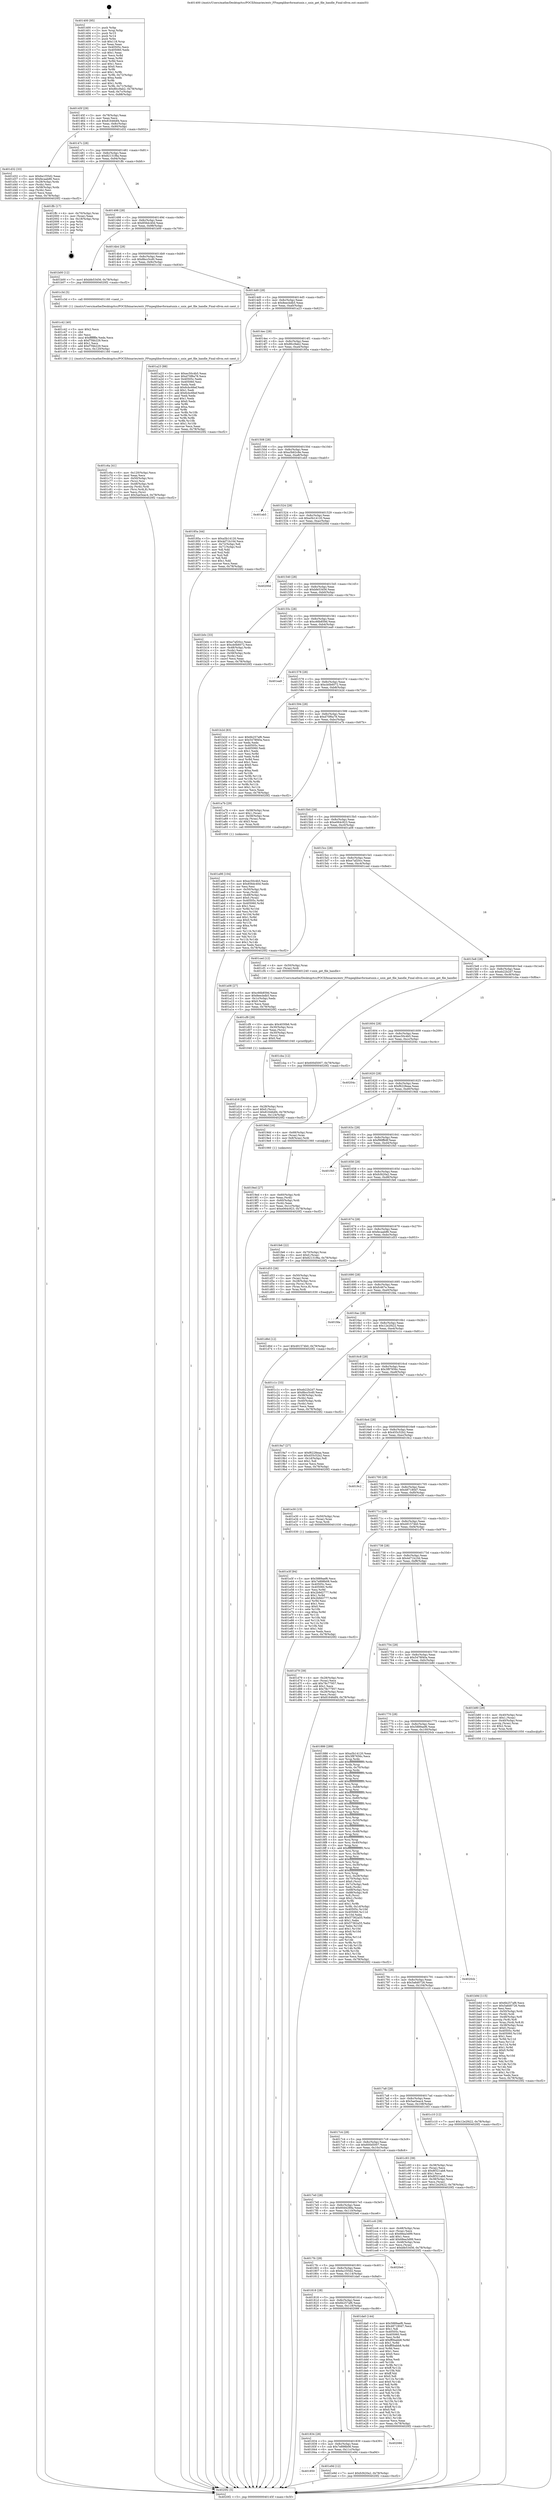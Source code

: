 digraph "0x401400" {
  label = "0x401400 (/mnt/c/Users/mathe/Desktop/tcc/POCII/binaries/extr_FFmpeglibavformatunix.c_unix_get_file_handle_Final-ollvm.out::main(0))"
  labelloc = "t"
  node[shape=record]

  Entry [label="",width=0.3,height=0.3,shape=circle,fillcolor=black,style=filled]
  "0x40145f" [label="{
     0x40145f [29]\l
     | [instrs]\l
     &nbsp;&nbsp;0x40145f \<+3\>: mov -0x78(%rbp),%eax\l
     &nbsp;&nbsp;0x401462 \<+2\>: mov %eax,%ecx\l
     &nbsp;&nbsp;0x401464 \<+6\>: sub $0x81646df4,%ecx\l
     &nbsp;&nbsp;0x40146a \<+6\>: mov %eax,-0x8c(%rbp)\l
     &nbsp;&nbsp;0x401470 \<+6\>: mov %ecx,-0x90(%rbp)\l
     &nbsp;&nbsp;0x401476 \<+6\>: je 0000000000401d32 \<main+0x932\>\l
  }"]
  "0x401d32" [label="{
     0x401d32 [33]\l
     | [instrs]\l
     &nbsp;&nbsp;0x401d32 \<+5\>: mov $0x6a1f35d2,%eax\l
     &nbsp;&nbsp;0x401d37 \<+5\>: mov $0xfecaab86,%ecx\l
     &nbsp;&nbsp;0x401d3c \<+4\>: mov -0x28(%rbp),%rdx\l
     &nbsp;&nbsp;0x401d40 \<+2\>: mov (%rdx),%esi\l
     &nbsp;&nbsp;0x401d42 \<+4\>: mov -0x58(%rbp),%rdx\l
     &nbsp;&nbsp;0x401d46 \<+2\>: cmp (%rdx),%esi\l
     &nbsp;&nbsp;0x401d48 \<+3\>: cmovl %ecx,%eax\l
     &nbsp;&nbsp;0x401d4b \<+3\>: mov %eax,-0x78(%rbp)\l
     &nbsp;&nbsp;0x401d4e \<+5\>: jmp 00000000004020f2 \<main+0xcf2\>\l
  }"]
  "0x40147c" [label="{
     0x40147c [28]\l
     | [instrs]\l
     &nbsp;&nbsp;0x40147c \<+5\>: jmp 0000000000401481 \<main+0x81\>\l
     &nbsp;&nbsp;0x401481 \<+6\>: mov -0x8c(%rbp),%eax\l
     &nbsp;&nbsp;0x401487 \<+5\>: sub $0x82131f8a,%eax\l
     &nbsp;&nbsp;0x40148c \<+6\>: mov %eax,-0x94(%rbp)\l
     &nbsp;&nbsp;0x401492 \<+6\>: je 0000000000401ffc \<main+0xbfc\>\l
  }"]
  Exit [label="",width=0.3,height=0.3,shape=circle,fillcolor=black,style=filled,peripheries=2]
  "0x401ffc" [label="{
     0x401ffc [17]\l
     | [instrs]\l
     &nbsp;&nbsp;0x401ffc \<+4\>: mov -0x70(%rbp),%rax\l
     &nbsp;&nbsp;0x402000 \<+2\>: mov (%rax),%eax\l
     &nbsp;&nbsp;0x402002 \<+4\>: lea -0x18(%rbp),%rsp\l
     &nbsp;&nbsp;0x402006 \<+1\>: pop %rbx\l
     &nbsp;&nbsp;0x402007 \<+2\>: pop %r14\l
     &nbsp;&nbsp;0x402009 \<+2\>: pop %r15\l
     &nbsp;&nbsp;0x40200b \<+1\>: pop %rbp\l
     &nbsp;&nbsp;0x40200c \<+1\>: ret\l
  }"]
  "0x401498" [label="{
     0x401498 [28]\l
     | [instrs]\l
     &nbsp;&nbsp;0x401498 \<+5\>: jmp 000000000040149d \<main+0x9d\>\l
     &nbsp;&nbsp;0x40149d \<+6\>: mov -0x8c(%rbp),%eax\l
     &nbsp;&nbsp;0x4014a3 \<+5\>: sub $0x856dc40d,%eax\l
     &nbsp;&nbsp;0x4014a8 \<+6\>: mov %eax,-0x98(%rbp)\l
     &nbsp;&nbsp;0x4014ae \<+6\>: je 0000000000401b00 \<main+0x700\>\l
  }"]
  "0x401850" [label="{
     0x401850\l
  }", style=dashed]
  "0x401b00" [label="{
     0x401b00 [12]\l
     | [instrs]\l
     &nbsp;&nbsp;0x401b00 \<+7\>: movl $0xbfe53456,-0x78(%rbp)\l
     &nbsp;&nbsp;0x401b07 \<+5\>: jmp 00000000004020f2 \<main+0xcf2\>\l
  }"]
  "0x4014b4" [label="{
     0x4014b4 [28]\l
     | [instrs]\l
     &nbsp;&nbsp;0x4014b4 \<+5\>: jmp 00000000004014b9 \<main+0xb9\>\l
     &nbsp;&nbsp;0x4014b9 \<+6\>: mov -0x8c(%rbp),%eax\l
     &nbsp;&nbsp;0x4014bf \<+5\>: sub $0x8bcc5cd0,%eax\l
     &nbsp;&nbsp;0x4014c4 \<+6\>: mov %eax,-0x9c(%rbp)\l
     &nbsp;&nbsp;0x4014ca \<+6\>: je 0000000000401c3d \<main+0x83d\>\l
  }"]
  "0x401e9d" [label="{
     0x401e9d [12]\l
     | [instrs]\l
     &nbsp;&nbsp;0x401e9d \<+7\>: movl $0xfcf420a2,-0x78(%rbp)\l
     &nbsp;&nbsp;0x401ea4 \<+5\>: jmp 00000000004020f2 \<main+0xcf2\>\l
  }"]
  "0x401c3d" [label="{
     0x401c3d [5]\l
     | [instrs]\l
     &nbsp;&nbsp;0x401c3d \<+5\>: call 0000000000401160 \<next_i\>\l
     | [calls]\l
     &nbsp;&nbsp;0x401160 \{1\} (/mnt/c/Users/mathe/Desktop/tcc/POCII/binaries/extr_FFmpeglibavformatunix.c_unix_get_file_handle_Final-ollvm.out::next_i)\l
  }"]
  "0x4014d0" [label="{
     0x4014d0 [28]\l
     | [instrs]\l
     &nbsp;&nbsp;0x4014d0 \<+5\>: jmp 00000000004014d5 \<main+0xd5\>\l
     &nbsp;&nbsp;0x4014d5 \<+6\>: mov -0x8c(%rbp),%eax\l
     &nbsp;&nbsp;0x4014db \<+5\>: sub $0x8eecbdb5,%eax\l
     &nbsp;&nbsp;0x4014e0 \<+6\>: mov %eax,-0xa0(%rbp)\l
     &nbsp;&nbsp;0x4014e6 \<+6\>: je 0000000000401a23 \<main+0x623\>\l
  }"]
  "0x401834" [label="{
     0x401834 [28]\l
     | [instrs]\l
     &nbsp;&nbsp;0x401834 \<+5\>: jmp 0000000000401839 \<main+0x439\>\l
     &nbsp;&nbsp;0x401839 \<+6\>: mov -0x8c(%rbp),%eax\l
     &nbsp;&nbsp;0x40183f \<+5\>: sub $0x7e898b08,%eax\l
     &nbsp;&nbsp;0x401844 \<+6\>: mov %eax,-0x11c(%rbp)\l
     &nbsp;&nbsp;0x40184a \<+6\>: je 0000000000401e9d \<main+0xa9d\>\l
  }"]
  "0x401a23" [label="{
     0x401a23 [88]\l
     | [instrs]\l
     &nbsp;&nbsp;0x401a23 \<+5\>: mov $0xec50c4b5,%eax\l
     &nbsp;&nbsp;0x401a28 \<+5\>: mov $0xd70f6a78,%ecx\l
     &nbsp;&nbsp;0x401a2d \<+7\>: mov 0x40505c,%edx\l
     &nbsp;&nbsp;0x401a34 \<+7\>: mov 0x405060,%esi\l
     &nbsp;&nbsp;0x401a3b \<+2\>: mov %edx,%edi\l
     &nbsp;&nbsp;0x401a3d \<+6\>: sub $0x6cbc66ef,%edi\l
     &nbsp;&nbsp;0x401a43 \<+3\>: sub $0x1,%edi\l
     &nbsp;&nbsp;0x401a46 \<+6\>: add $0x6cbc66ef,%edi\l
     &nbsp;&nbsp;0x401a4c \<+3\>: imul %edi,%edx\l
     &nbsp;&nbsp;0x401a4f \<+3\>: and $0x1,%edx\l
     &nbsp;&nbsp;0x401a52 \<+3\>: cmp $0x0,%edx\l
     &nbsp;&nbsp;0x401a55 \<+4\>: sete %r8b\l
     &nbsp;&nbsp;0x401a59 \<+3\>: cmp $0xa,%esi\l
     &nbsp;&nbsp;0x401a5c \<+4\>: setl %r9b\l
     &nbsp;&nbsp;0x401a60 \<+3\>: mov %r8b,%r10b\l
     &nbsp;&nbsp;0x401a63 \<+3\>: and %r9b,%r10b\l
     &nbsp;&nbsp;0x401a66 \<+3\>: xor %r9b,%r8b\l
     &nbsp;&nbsp;0x401a69 \<+3\>: or %r8b,%r10b\l
     &nbsp;&nbsp;0x401a6c \<+4\>: test $0x1,%r10b\l
     &nbsp;&nbsp;0x401a70 \<+3\>: cmovne %ecx,%eax\l
     &nbsp;&nbsp;0x401a73 \<+3\>: mov %eax,-0x78(%rbp)\l
     &nbsp;&nbsp;0x401a76 \<+5\>: jmp 00000000004020f2 \<main+0xcf2\>\l
  }"]
  "0x4014ec" [label="{
     0x4014ec [28]\l
     | [instrs]\l
     &nbsp;&nbsp;0x4014ec \<+5\>: jmp 00000000004014f1 \<main+0xf1\>\l
     &nbsp;&nbsp;0x4014f1 \<+6\>: mov -0x8c(%rbp),%eax\l
     &nbsp;&nbsp;0x4014f7 \<+5\>: sub $0x8fcc9ab2,%eax\l
     &nbsp;&nbsp;0x4014fc \<+6\>: mov %eax,-0xa4(%rbp)\l
     &nbsp;&nbsp;0x401502 \<+6\>: je 000000000040185a \<main+0x45a\>\l
  }"]
  "0x402086" [label="{
     0x402086\l
  }", style=dashed]
  "0x40185a" [label="{
     0x40185a [44]\l
     | [instrs]\l
     &nbsp;&nbsp;0x40185a \<+5\>: mov $0xa5b14120,%eax\l
     &nbsp;&nbsp;0x40185f \<+5\>: mov $0x4d71b10d,%ecx\l
     &nbsp;&nbsp;0x401864 \<+3\>: mov -0x72(%rbp),%dl\l
     &nbsp;&nbsp;0x401867 \<+4\>: mov -0x71(%rbp),%sil\l
     &nbsp;&nbsp;0x40186b \<+3\>: mov %dl,%dil\l
     &nbsp;&nbsp;0x40186e \<+3\>: and %sil,%dil\l
     &nbsp;&nbsp;0x401871 \<+3\>: xor %sil,%dl\l
     &nbsp;&nbsp;0x401874 \<+3\>: or %dl,%dil\l
     &nbsp;&nbsp;0x401877 \<+4\>: test $0x1,%dil\l
     &nbsp;&nbsp;0x40187b \<+3\>: cmovne %ecx,%eax\l
     &nbsp;&nbsp;0x40187e \<+3\>: mov %eax,-0x78(%rbp)\l
     &nbsp;&nbsp;0x401881 \<+5\>: jmp 00000000004020f2 \<main+0xcf2\>\l
  }"]
  "0x401508" [label="{
     0x401508 [28]\l
     | [instrs]\l
     &nbsp;&nbsp;0x401508 \<+5\>: jmp 000000000040150d \<main+0x10d\>\l
     &nbsp;&nbsp;0x40150d \<+6\>: mov -0x8c(%rbp),%eax\l
     &nbsp;&nbsp;0x401513 \<+5\>: sub $0xa3b62c8e,%eax\l
     &nbsp;&nbsp;0x401518 \<+6\>: mov %eax,-0xa8(%rbp)\l
     &nbsp;&nbsp;0x40151e \<+6\>: je 0000000000401eb5 \<main+0xab5\>\l
  }"]
  "0x4020f2" [label="{
     0x4020f2 [5]\l
     | [instrs]\l
     &nbsp;&nbsp;0x4020f2 \<+5\>: jmp 000000000040145f \<main+0x5f\>\l
  }"]
  "0x401400" [label="{
     0x401400 [95]\l
     | [instrs]\l
     &nbsp;&nbsp;0x401400 \<+1\>: push %rbp\l
     &nbsp;&nbsp;0x401401 \<+3\>: mov %rsp,%rbp\l
     &nbsp;&nbsp;0x401404 \<+2\>: push %r15\l
     &nbsp;&nbsp;0x401406 \<+2\>: push %r14\l
     &nbsp;&nbsp;0x401408 \<+1\>: push %rbx\l
     &nbsp;&nbsp;0x401409 \<+7\>: sub $0x118,%rsp\l
     &nbsp;&nbsp;0x401410 \<+2\>: xor %eax,%eax\l
     &nbsp;&nbsp;0x401412 \<+7\>: mov 0x40505c,%ecx\l
     &nbsp;&nbsp;0x401419 \<+7\>: mov 0x405060,%edx\l
     &nbsp;&nbsp;0x401420 \<+3\>: sub $0x1,%eax\l
     &nbsp;&nbsp;0x401423 \<+3\>: mov %ecx,%r8d\l
     &nbsp;&nbsp;0x401426 \<+3\>: add %eax,%r8d\l
     &nbsp;&nbsp;0x401429 \<+4\>: imul %r8d,%ecx\l
     &nbsp;&nbsp;0x40142d \<+3\>: and $0x1,%ecx\l
     &nbsp;&nbsp;0x401430 \<+3\>: cmp $0x0,%ecx\l
     &nbsp;&nbsp;0x401433 \<+4\>: sete %r9b\l
     &nbsp;&nbsp;0x401437 \<+4\>: and $0x1,%r9b\l
     &nbsp;&nbsp;0x40143b \<+4\>: mov %r9b,-0x72(%rbp)\l
     &nbsp;&nbsp;0x40143f \<+3\>: cmp $0xa,%edx\l
     &nbsp;&nbsp;0x401442 \<+4\>: setl %r9b\l
     &nbsp;&nbsp;0x401446 \<+4\>: and $0x1,%r9b\l
     &nbsp;&nbsp;0x40144a \<+4\>: mov %r9b,-0x71(%rbp)\l
     &nbsp;&nbsp;0x40144e \<+7\>: movl $0x8fcc9ab2,-0x78(%rbp)\l
     &nbsp;&nbsp;0x401455 \<+3\>: mov %edi,-0x7c(%rbp)\l
     &nbsp;&nbsp;0x401458 \<+7\>: mov %rsi,-0x88(%rbp)\l
  }"]
  "0x401e3f" [label="{
     0x401e3f [94]\l
     | [instrs]\l
     &nbsp;&nbsp;0x401e3f \<+5\>: mov $0x5889aef6,%ecx\l
     &nbsp;&nbsp;0x401e44 \<+5\>: mov $0x7e898b08,%edx\l
     &nbsp;&nbsp;0x401e49 \<+7\>: mov 0x40505c,%esi\l
     &nbsp;&nbsp;0x401e50 \<+8\>: mov 0x405060,%r8d\l
     &nbsp;&nbsp;0x401e58 \<+3\>: mov %esi,%r9d\l
     &nbsp;&nbsp;0x401e5b \<+7\>: sub $0x2b9d2777,%r9d\l
     &nbsp;&nbsp;0x401e62 \<+4\>: sub $0x1,%r9d\l
     &nbsp;&nbsp;0x401e66 \<+7\>: add $0x2b9d2777,%r9d\l
     &nbsp;&nbsp;0x401e6d \<+4\>: imul %r9d,%esi\l
     &nbsp;&nbsp;0x401e71 \<+3\>: and $0x1,%esi\l
     &nbsp;&nbsp;0x401e74 \<+3\>: cmp $0x0,%esi\l
     &nbsp;&nbsp;0x401e77 \<+4\>: sete %r10b\l
     &nbsp;&nbsp;0x401e7b \<+4\>: cmp $0xa,%r8d\l
     &nbsp;&nbsp;0x401e7f \<+4\>: setl %r11b\l
     &nbsp;&nbsp;0x401e83 \<+3\>: mov %r10b,%bl\l
     &nbsp;&nbsp;0x401e86 \<+3\>: and %r11b,%bl\l
     &nbsp;&nbsp;0x401e89 \<+3\>: xor %r11b,%r10b\l
     &nbsp;&nbsp;0x401e8c \<+3\>: or %r10b,%bl\l
     &nbsp;&nbsp;0x401e8f \<+3\>: test $0x1,%bl\l
     &nbsp;&nbsp;0x401e92 \<+3\>: cmovne %edx,%ecx\l
     &nbsp;&nbsp;0x401e95 \<+3\>: mov %ecx,-0x78(%rbp)\l
     &nbsp;&nbsp;0x401e98 \<+5\>: jmp 00000000004020f2 \<main+0xcf2\>\l
  }"]
  "0x401eb5" [label="{
     0x401eb5\l
  }", style=dashed]
  "0x401524" [label="{
     0x401524 [28]\l
     | [instrs]\l
     &nbsp;&nbsp;0x401524 \<+5\>: jmp 0000000000401529 \<main+0x129\>\l
     &nbsp;&nbsp;0x401529 \<+6\>: mov -0x8c(%rbp),%eax\l
     &nbsp;&nbsp;0x40152f \<+5\>: sub $0xa5b14120,%eax\l
     &nbsp;&nbsp;0x401534 \<+6\>: mov %eax,-0xac(%rbp)\l
     &nbsp;&nbsp;0x40153a \<+6\>: je 000000000040200d \<main+0xc0d\>\l
  }"]
  "0x401818" [label="{
     0x401818 [28]\l
     | [instrs]\l
     &nbsp;&nbsp;0x401818 \<+5\>: jmp 000000000040181d \<main+0x41d\>\l
     &nbsp;&nbsp;0x40181d \<+6\>: mov -0x8c(%rbp),%eax\l
     &nbsp;&nbsp;0x401823 \<+5\>: sub $0x6b257af6,%eax\l
     &nbsp;&nbsp;0x401828 \<+6\>: mov %eax,-0x118(%rbp)\l
     &nbsp;&nbsp;0x40182e \<+6\>: je 0000000000402086 \<main+0xc86\>\l
  }"]
  "0x40200d" [label="{
     0x40200d\l
  }", style=dashed]
  "0x401540" [label="{
     0x401540 [28]\l
     | [instrs]\l
     &nbsp;&nbsp;0x401540 \<+5\>: jmp 0000000000401545 \<main+0x145\>\l
     &nbsp;&nbsp;0x401545 \<+6\>: mov -0x8c(%rbp),%eax\l
     &nbsp;&nbsp;0x40154b \<+5\>: sub $0xbfe53456,%eax\l
     &nbsp;&nbsp;0x401550 \<+6\>: mov %eax,-0xb0(%rbp)\l
     &nbsp;&nbsp;0x401556 \<+6\>: je 0000000000401b0c \<main+0x70c\>\l
  }"]
  "0x401da0" [label="{
     0x401da0 [144]\l
     | [instrs]\l
     &nbsp;&nbsp;0x401da0 \<+5\>: mov $0x5889aef6,%eax\l
     &nbsp;&nbsp;0x401da5 \<+5\>: mov $0x487180d7,%ecx\l
     &nbsp;&nbsp;0x401daa \<+2\>: mov $0x1,%dl\l
     &nbsp;&nbsp;0x401dac \<+7\>: mov 0x40505c,%esi\l
     &nbsp;&nbsp;0x401db3 \<+7\>: mov 0x405060,%edi\l
     &nbsp;&nbsp;0x401dba \<+3\>: mov %esi,%r8d\l
     &nbsp;&nbsp;0x401dbd \<+7\>: add $0xff0babb8,%r8d\l
     &nbsp;&nbsp;0x401dc4 \<+4\>: sub $0x1,%r8d\l
     &nbsp;&nbsp;0x401dc8 \<+7\>: sub $0xff0babb8,%r8d\l
     &nbsp;&nbsp;0x401dcf \<+4\>: imul %r8d,%esi\l
     &nbsp;&nbsp;0x401dd3 \<+3\>: and $0x1,%esi\l
     &nbsp;&nbsp;0x401dd6 \<+3\>: cmp $0x0,%esi\l
     &nbsp;&nbsp;0x401dd9 \<+4\>: sete %r9b\l
     &nbsp;&nbsp;0x401ddd \<+3\>: cmp $0xa,%edi\l
     &nbsp;&nbsp;0x401de0 \<+4\>: setl %r10b\l
     &nbsp;&nbsp;0x401de4 \<+3\>: mov %r9b,%r11b\l
     &nbsp;&nbsp;0x401de7 \<+4\>: xor $0xff,%r11b\l
     &nbsp;&nbsp;0x401deb \<+3\>: mov %r10b,%bl\l
     &nbsp;&nbsp;0x401dee \<+3\>: xor $0xff,%bl\l
     &nbsp;&nbsp;0x401df1 \<+3\>: xor $0x0,%dl\l
     &nbsp;&nbsp;0x401df4 \<+3\>: mov %r11b,%r14b\l
     &nbsp;&nbsp;0x401df7 \<+4\>: and $0x0,%r14b\l
     &nbsp;&nbsp;0x401dfb \<+3\>: and %dl,%r9b\l
     &nbsp;&nbsp;0x401dfe \<+3\>: mov %bl,%r15b\l
     &nbsp;&nbsp;0x401e01 \<+4\>: and $0x0,%r15b\l
     &nbsp;&nbsp;0x401e05 \<+3\>: and %dl,%r10b\l
     &nbsp;&nbsp;0x401e08 \<+3\>: or %r9b,%r14b\l
     &nbsp;&nbsp;0x401e0b \<+3\>: or %r10b,%r15b\l
     &nbsp;&nbsp;0x401e0e \<+3\>: xor %r15b,%r14b\l
     &nbsp;&nbsp;0x401e11 \<+3\>: or %bl,%r11b\l
     &nbsp;&nbsp;0x401e14 \<+4\>: xor $0xff,%r11b\l
     &nbsp;&nbsp;0x401e18 \<+3\>: or $0x0,%dl\l
     &nbsp;&nbsp;0x401e1b \<+3\>: and %dl,%r11b\l
     &nbsp;&nbsp;0x401e1e \<+3\>: or %r11b,%r14b\l
     &nbsp;&nbsp;0x401e21 \<+4\>: test $0x1,%r14b\l
     &nbsp;&nbsp;0x401e25 \<+3\>: cmovne %ecx,%eax\l
     &nbsp;&nbsp;0x401e28 \<+3\>: mov %eax,-0x78(%rbp)\l
     &nbsp;&nbsp;0x401e2b \<+5\>: jmp 00000000004020f2 \<main+0xcf2\>\l
  }"]
  "0x401b0c" [label="{
     0x401b0c [33]\l
     | [instrs]\l
     &nbsp;&nbsp;0x401b0c \<+5\>: mov $0xe7af20cc,%eax\l
     &nbsp;&nbsp;0x401b11 \<+5\>: mov $0xcb0b6072,%ecx\l
     &nbsp;&nbsp;0x401b16 \<+4\>: mov -0x48(%rbp),%rdx\l
     &nbsp;&nbsp;0x401b1a \<+2\>: mov (%rdx),%esi\l
     &nbsp;&nbsp;0x401b1c \<+4\>: mov -0x58(%rbp),%rdx\l
     &nbsp;&nbsp;0x401b20 \<+2\>: cmp (%rdx),%esi\l
     &nbsp;&nbsp;0x401b22 \<+3\>: cmovl %ecx,%eax\l
     &nbsp;&nbsp;0x401b25 \<+3\>: mov %eax,-0x78(%rbp)\l
     &nbsp;&nbsp;0x401b28 \<+5\>: jmp 00000000004020f2 \<main+0xcf2\>\l
  }"]
  "0x40155c" [label="{
     0x40155c [28]\l
     | [instrs]\l
     &nbsp;&nbsp;0x40155c \<+5\>: jmp 0000000000401561 \<main+0x161\>\l
     &nbsp;&nbsp;0x401561 \<+6\>: mov -0x8c(%rbp),%eax\l
     &nbsp;&nbsp;0x401567 \<+5\>: sub $0xc66b859d,%eax\l
     &nbsp;&nbsp;0x40156c \<+6\>: mov %eax,-0xb4(%rbp)\l
     &nbsp;&nbsp;0x401572 \<+6\>: je 0000000000401ea9 \<main+0xaa9\>\l
  }"]
  "0x4017fc" [label="{
     0x4017fc [28]\l
     | [instrs]\l
     &nbsp;&nbsp;0x4017fc \<+5\>: jmp 0000000000401801 \<main+0x401\>\l
     &nbsp;&nbsp;0x401801 \<+6\>: mov -0x8c(%rbp),%eax\l
     &nbsp;&nbsp;0x401807 \<+5\>: sub $0x6a1f35d2,%eax\l
     &nbsp;&nbsp;0x40180c \<+6\>: mov %eax,-0x114(%rbp)\l
     &nbsp;&nbsp;0x401812 \<+6\>: je 0000000000401da0 \<main+0x9a0\>\l
  }"]
  "0x401ea9" [label="{
     0x401ea9\l
  }", style=dashed]
  "0x401578" [label="{
     0x401578 [28]\l
     | [instrs]\l
     &nbsp;&nbsp;0x401578 \<+5\>: jmp 000000000040157d \<main+0x17d\>\l
     &nbsp;&nbsp;0x40157d \<+6\>: mov -0x8c(%rbp),%eax\l
     &nbsp;&nbsp;0x401583 \<+5\>: sub $0xcb0b6072,%eax\l
     &nbsp;&nbsp;0x401588 \<+6\>: mov %eax,-0xb8(%rbp)\l
     &nbsp;&nbsp;0x40158e \<+6\>: je 0000000000401b2d \<main+0x72d\>\l
  }"]
  "0x4020e6" [label="{
     0x4020e6\l
  }", style=dashed]
  "0x401b2d" [label="{
     0x401b2d [83]\l
     | [instrs]\l
     &nbsp;&nbsp;0x401b2d \<+5\>: mov $0x6b257af6,%eax\l
     &nbsp;&nbsp;0x401b32 \<+5\>: mov $0x5478f40a,%ecx\l
     &nbsp;&nbsp;0x401b37 \<+2\>: xor %edx,%edx\l
     &nbsp;&nbsp;0x401b39 \<+7\>: mov 0x40505c,%esi\l
     &nbsp;&nbsp;0x401b40 \<+7\>: mov 0x405060,%edi\l
     &nbsp;&nbsp;0x401b47 \<+3\>: sub $0x1,%edx\l
     &nbsp;&nbsp;0x401b4a \<+3\>: mov %esi,%r8d\l
     &nbsp;&nbsp;0x401b4d \<+3\>: add %edx,%r8d\l
     &nbsp;&nbsp;0x401b50 \<+4\>: imul %r8d,%esi\l
     &nbsp;&nbsp;0x401b54 \<+3\>: and $0x1,%esi\l
     &nbsp;&nbsp;0x401b57 \<+3\>: cmp $0x0,%esi\l
     &nbsp;&nbsp;0x401b5a \<+4\>: sete %r9b\l
     &nbsp;&nbsp;0x401b5e \<+3\>: cmp $0xa,%edi\l
     &nbsp;&nbsp;0x401b61 \<+4\>: setl %r10b\l
     &nbsp;&nbsp;0x401b65 \<+3\>: mov %r9b,%r11b\l
     &nbsp;&nbsp;0x401b68 \<+3\>: and %r10b,%r11b\l
     &nbsp;&nbsp;0x401b6b \<+3\>: xor %r10b,%r9b\l
     &nbsp;&nbsp;0x401b6e \<+3\>: or %r9b,%r11b\l
     &nbsp;&nbsp;0x401b71 \<+4\>: test $0x1,%r11b\l
     &nbsp;&nbsp;0x401b75 \<+3\>: cmovne %ecx,%eax\l
     &nbsp;&nbsp;0x401b78 \<+3\>: mov %eax,-0x78(%rbp)\l
     &nbsp;&nbsp;0x401b7b \<+5\>: jmp 00000000004020f2 \<main+0xcf2\>\l
  }"]
  "0x401594" [label="{
     0x401594 [28]\l
     | [instrs]\l
     &nbsp;&nbsp;0x401594 \<+5\>: jmp 0000000000401599 \<main+0x199\>\l
     &nbsp;&nbsp;0x401599 \<+6\>: mov -0x8c(%rbp),%eax\l
     &nbsp;&nbsp;0x40159f \<+5\>: sub $0xd70f6a78,%eax\l
     &nbsp;&nbsp;0x4015a4 \<+6\>: mov %eax,-0xbc(%rbp)\l
     &nbsp;&nbsp;0x4015aa \<+6\>: je 0000000000401a7b \<main+0x67b\>\l
  }"]
  "0x401d6d" [label="{
     0x401d6d [12]\l
     | [instrs]\l
     &nbsp;&nbsp;0x401d6d \<+7\>: movl $0x491574b0,-0x78(%rbp)\l
     &nbsp;&nbsp;0x401d74 \<+5\>: jmp 00000000004020f2 \<main+0xcf2\>\l
  }"]
  "0x401a7b" [label="{
     0x401a7b [29]\l
     | [instrs]\l
     &nbsp;&nbsp;0x401a7b \<+4\>: mov -0x58(%rbp),%rax\l
     &nbsp;&nbsp;0x401a7f \<+6\>: movl $0x1,(%rax)\l
     &nbsp;&nbsp;0x401a85 \<+4\>: mov -0x58(%rbp),%rax\l
     &nbsp;&nbsp;0x401a89 \<+3\>: movslq (%rax),%rax\l
     &nbsp;&nbsp;0x401a8c \<+4\>: shl $0x3,%rax\l
     &nbsp;&nbsp;0x401a90 \<+3\>: mov %rax,%rdi\l
     &nbsp;&nbsp;0x401a93 \<+5\>: call 0000000000401050 \<malloc@plt\>\l
     | [calls]\l
     &nbsp;&nbsp;0x401050 \{1\} (unknown)\l
  }"]
  "0x4015b0" [label="{
     0x4015b0 [28]\l
     | [instrs]\l
     &nbsp;&nbsp;0x4015b0 \<+5\>: jmp 00000000004015b5 \<main+0x1b5\>\l
     &nbsp;&nbsp;0x4015b5 \<+6\>: mov -0x8c(%rbp),%eax\l
     &nbsp;&nbsp;0x4015bb \<+5\>: sub $0xe064c923,%eax\l
     &nbsp;&nbsp;0x4015c0 \<+6\>: mov %eax,-0xc0(%rbp)\l
     &nbsp;&nbsp;0x4015c6 \<+6\>: je 0000000000401a08 \<main+0x608\>\l
  }"]
  "0x401d16" [label="{
     0x401d16 [28]\l
     | [instrs]\l
     &nbsp;&nbsp;0x401d16 \<+4\>: mov -0x28(%rbp),%rcx\l
     &nbsp;&nbsp;0x401d1a \<+6\>: movl $0x0,(%rcx)\l
     &nbsp;&nbsp;0x401d20 \<+7\>: movl $0x81646df4,-0x78(%rbp)\l
     &nbsp;&nbsp;0x401d27 \<+6\>: mov %eax,-0x124(%rbp)\l
     &nbsp;&nbsp;0x401d2d \<+5\>: jmp 00000000004020f2 \<main+0xcf2\>\l
  }"]
  "0x401a08" [label="{
     0x401a08 [27]\l
     | [instrs]\l
     &nbsp;&nbsp;0x401a08 \<+5\>: mov $0xc66b859d,%eax\l
     &nbsp;&nbsp;0x401a0d \<+5\>: mov $0x8eecbdb5,%ecx\l
     &nbsp;&nbsp;0x401a12 \<+3\>: mov -0x1c(%rbp),%edx\l
     &nbsp;&nbsp;0x401a15 \<+3\>: cmp $0x0,%edx\l
     &nbsp;&nbsp;0x401a18 \<+3\>: cmove %ecx,%eax\l
     &nbsp;&nbsp;0x401a1b \<+3\>: mov %eax,-0x78(%rbp)\l
     &nbsp;&nbsp;0x401a1e \<+5\>: jmp 00000000004020f2 \<main+0xcf2\>\l
  }"]
  "0x4015cc" [label="{
     0x4015cc [28]\l
     | [instrs]\l
     &nbsp;&nbsp;0x4015cc \<+5\>: jmp 00000000004015d1 \<main+0x1d1\>\l
     &nbsp;&nbsp;0x4015d1 \<+6\>: mov -0x8c(%rbp),%eax\l
     &nbsp;&nbsp;0x4015d7 \<+5\>: sub $0xe7af20cc,%eax\l
     &nbsp;&nbsp;0x4015dc \<+6\>: mov %eax,-0xc4(%rbp)\l
     &nbsp;&nbsp;0x4015e2 \<+6\>: je 0000000000401ced \<main+0x8ed\>\l
  }"]
  "0x401cf9" [label="{
     0x401cf9 [29]\l
     | [instrs]\l
     &nbsp;&nbsp;0x401cf9 \<+10\>: movabs $0x4030b6,%rdi\l
     &nbsp;&nbsp;0x401d03 \<+4\>: mov -0x30(%rbp),%rcx\l
     &nbsp;&nbsp;0x401d07 \<+2\>: mov %eax,(%rcx)\l
     &nbsp;&nbsp;0x401d09 \<+4\>: mov -0x30(%rbp),%rcx\l
     &nbsp;&nbsp;0x401d0d \<+2\>: mov (%rcx),%esi\l
     &nbsp;&nbsp;0x401d0f \<+2\>: mov $0x0,%al\l
     &nbsp;&nbsp;0x401d11 \<+5\>: call 0000000000401040 \<printf@plt\>\l
     | [calls]\l
     &nbsp;&nbsp;0x401040 \{1\} (unknown)\l
  }"]
  "0x401ced" [label="{
     0x401ced [12]\l
     | [instrs]\l
     &nbsp;&nbsp;0x401ced \<+4\>: mov -0x50(%rbp),%rax\l
     &nbsp;&nbsp;0x401cf1 \<+3\>: mov (%rax),%rdi\l
     &nbsp;&nbsp;0x401cf4 \<+5\>: call 0000000000401240 \<unix_get_file_handle\>\l
     | [calls]\l
     &nbsp;&nbsp;0x401240 \{1\} (/mnt/c/Users/mathe/Desktop/tcc/POCII/binaries/extr_FFmpeglibavformatunix.c_unix_get_file_handle_Final-ollvm.out::unix_get_file_handle)\l
  }"]
  "0x4015e8" [label="{
     0x4015e8 [28]\l
     | [instrs]\l
     &nbsp;&nbsp;0x4015e8 \<+5\>: jmp 00000000004015ed \<main+0x1ed\>\l
     &nbsp;&nbsp;0x4015ed \<+6\>: mov -0x8c(%rbp),%eax\l
     &nbsp;&nbsp;0x4015f3 \<+5\>: sub $0xeb22b2d7,%eax\l
     &nbsp;&nbsp;0x4015f8 \<+6\>: mov %eax,-0xc8(%rbp)\l
     &nbsp;&nbsp;0x4015fe \<+6\>: je 0000000000401cba \<main+0x8ba\>\l
  }"]
  "0x4017e0" [label="{
     0x4017e0 [28]\l
     | [instrs]\l
     &nbsp;&nbsp;0x4017e0 \<+5\>: jmp 00000000004017e5 \<main+0x3e5\>\l
     &nbsp;&nbsp;0x4017e5 \<+6\>: mov -0x8c(%rbp),%eax\l
     &nbsp;&nbsp;0x4017eb \<+5\>: sub $0x60d4288a,%eax\l
     &nbsp;&nbsp;0x4017f0 \<+6\>: mov %eax,-0x110(%rbp)\l
     &nbsp;&nbsp;0x4017f6 \<+6\>: je 00000000004020e6 \<main+0xce6\>\l
  }"]
  "0x401cba" [label="{
     0x401cba [12]\l
     | [instrs]\l
     &nbsp;&nbsp;0x401cba \<+7\>: movl $0x600d5007,-0x78(%rbp)\l
     &nbsp;&nbsp;0x401cc1 \<+5\>: jmp 00000000004020f2 \<main+0xcf2\>\l
  }"]
  "0x401604" [label="{
     0x401604 [28]\l
     | [instrs]\l
     &nbsp;&nbsp;0x401604 \<+5\>: jmp 0000000000401609 \<main+0x209\>\l
     &nbsp;&nbsp;0x401609 \<+6\>: mov -0x8c(%rbp),%eax\l
     &nbsp;&nbsp;0x40160f \<+5\>: sub $0xec50c4b5,%eax\l
     &nbsp;&nbsp;0x401614 \<+6\>: mov %eax,-0xcc(%rbp)\l
     &nbsp;&nbsp;0x40161a \<+6\>: je 000000000040204c \<main+0xc4c\>\l
  }"]
  "0x401cc6" [label="{
     0x401cc6 [39]\l
     | [instrs]\l
     &nbsp;&nbsp;0x401cc6 \<+4\>: mov -0x48(%rbp),%rax\l
     &nbsp;&nbsp;0x401cca \<+2\>: mov (%rax),%ecx\l
     &nbsp;&nbsp;0x401ccc \<+6\>: sub $0x68ea3d99,%ecx\l
     &nbsp;&nbsp;0x401cd2 \<+3\>: add $0x1,%ecx\l
     &nbsp;&nbsp;0x401cd5 \<+6\>: add $0x68ea3d99,%ecx\l
     &nbsp;&nbsp;0x401cdb \<+4\>: mov -0x48(%rbp),%rax\l
     &nbsp;&nbsp;0x401cdf \<+2\>: mov %ecx,(%rax)\l
     &nbsp;&nbsp;0x401ce1 \<+7\>: movl $0xbfe53456,-0x78(%rbp)\l
     &nbsp;&nbsp;0x401ce8 \<+5\>: jmp 00000000004020f2 \<main+0xcf2\>\l
  }"]
  "0x40204c" [label="{
     0x40204c\l
  }", style=dashed]
  "0x401620" [label="{
     0x401620 [28]\l
     | [instrs]\l
     &nbsp;&nbsp;0x401620 \<+5\>: jmp 0000000000401625 \<main+0x225\>\l
     &nbsp;&nbsp;0x401625 \<+6\>: mov -0x8c(%rbp),%eax\l
     &nbsp;&nbsp;0x40162b \<+5\>: sub $0xf6228eaa,%eax\l
     &nbsp;&nbsp;0x401630 \<+6\>: mov %eax,-0xd0(%rbp)\l
     &nbsp;&nbsp;0x401636 \<+6\>: je 00000000004019dd \<main+0x5dd\>\l
  }"]
  "0x4017c4" [label="{
     0x4017c4 [28]\l
     | [instrs]\l
     &nbsp;&nbsp;0x4017c4 \<+5\>: jmp 00000000004017c9 \<main+0x3c9\>\l
     &nbsp;&nbsp;0x4017c9 \<+6\>: mov -0x8c(%rbp),%eax\l
     &nbsp;&nbsp;0x4017cf \<+5\>: sub $0x600d5007,%eax\l
     &nbsp;&nbsp;0x4017d4 \<+6\>: mov %eax,-0x10c(%rbp)\l
     &nbsp;&nbsp;0x4017da \<+6\>: je 0000000000401cc6 \<main+0x8c6\>\l
  }"]
  "0x4019dd" [label="{
     0x4019dd [16]\l
     | [instrs]\l
     &nbsp;&nbsp;0x4019dd \<+4\>: mov -0x68(%rbp),%rax\l
     &nbsp;&nbsp;0x4019e1 \<+3\>: mov (%rax),%rax\l
     &nbsp;&nbsp;0x4019e4 \<+4\>: mov 0x8(%rax),%rdi\l
     &nbsp;&nbsp;0x4019e8 \<+5\>: call 0000000000401060 \<atoi@plt\>\l
     | [calls]\l
     &nbsp;&nbsp;0x401060 \{1\} (unknown)\l
  }"]
  "0x40163c" [label="{
     0x40163c [28]\l
     | [instrs]\l
     &nbsp;&nbsp;0x40163c \<+5\>: jmp 0000000000401641 \<main+0x241\>\l
     &nbsp;&nbsp;0x401641 \<+6\>: mov -0x8c(%rbp),%eax\l
     &nbsp;&nbsp;0x401647 \<+5\>: sub $0xf96ffb9f,%eax\l
     &nbsp;&nbsp;0x40164c \<+6\>: mov %eax,-0xd4(%rbp)\l
     &nbsp;&nbsp;0x401652 \<+6\>: je 0000000000401f45 \<main+0xb45\>\l
  }"]
  "0x401c93" [label="{
     0x401c93 [39]\l
     | [instrs]\l
     &nbsp;&nbsp;0x401c93 \<+4\>: mov -0x38(%rbp),%rax\l
     &nbsp;&nbsp;0x401c97 \<+2\>: mov (%rax),%ecx\l
     &nbsp;&nbsp;0x401c99 \<+6\>: sub $0x8f321ab8,%ecx\l
     &nbsp;&nbsp;0x401c9f \<+3\>: add $0x1,%ecx\l
     &nbsp;&nbsp;0x401ca2 \<+6\>: add $0x8f321ab8,%ecx\l
     &nbsp;&nbsp;0x401ca8 \<+4\>: mov -0x38(%rbp),%rax\l
     &nbsp;&nbsp;0x401cac \<+2\>: mov %ecx,(%rax)\l
     &nbsp;&nbsp;0x401cae \<+7\>: movl $0x12e2f422,-0x78(%rbp)\l
     &nbsp;&nbsp;0x401cb5 \<+5\>: jmp 00000000004020f2 \<main+0xcf2\>\l
  }"]
  "0x401f45" [label="{
     0x401f45\l
  }", style=dashed]
  "0x401658" [label="{
     0x401658 [28]\l
     | [instrs]\l
     &nbsp;&nbsp;0x401658 \<+5\>: jmp 000000000040165d \<main+0x25d\>\l
     &nbsp;&nbsp;0x40165d \<+6\>: mov -0x8c(%rbp),%eax\l
     &nbsp;&nbsp;0x401663 \<+5\>: sub $0xfcf420a2,%eax\l
     &nbsp;&nbsp;0x401668 \<+6\>: mov %eax,-0xd8(%rbp)\l
     &nbsp;&nbsp;0x40166e \<+6\>: je 0000000000401fe6 \<main+0xbe6\>\l
  }"]
  "0x401c6a" [label="{
     0x401c6a [41]\l
     | [instrs]\l
     &nbsp;&nbsp;0x401c6a \<+6\>: mov -0x120(%rbp),%ecx\l
     &nbsp;&nbsp;0x401c70 \<+3\>: imul %eax,%ecx\l
     &nbsp;&nbsp;0x401c73 \<+4\>: mov -0x50(%rbp),%rsi\l
     &nbsp;&nbsp;0x401c77 \<+3\>: mov (%rsi),%rsi\l
     &nbsp;&nbsp;0x401c7a \<+4\>: mov -0x48(%rbp),%rdi\l
     &nbsp;&nbsp;0x401c7e \<+3\>: movslq (%rdi),%rdi\l
     &nbsp;&nbsp;0x401c81 \<+4\>: mov (%rsi,%rdi,8),%rsi\l
     &nbsp;&nbsp;0x401c85 \<+2\>: mov %ecx,(%rsi)\l
     &nbsp;&nbsp;0x401c87 \<+7\>: movl $0x5ae5eac4,-0x78(%rbp)\l
     &nbsp;&nbsp;0x401c8e \<+5\>: jmp 00000000004020f2 \<main+0xcf2\>\l
  }"]
  "0x401fe6" [label="{
     0x401fe6 [22]\l
     | [instrs]\l
     &nbsp;&nbsp;0x401fe6 \<+4\>: mov -0x70(%rbp),%rax\l
     &nbsp;&nbsp;0x401fea \<+6\>: movl $0x0,(%rax)\l
     &nbsp;&nbsp;0x401ff0 \<+7\>: movl $0x82131f8a,-0x78(%rbp)\l
     &nbsp;&nbsp;0x401ff7 \<+5\>: jmp 00000000004020f2 \<main+0xcf2\>\l
  }"]
  "0x401674" [label="{
     0x401674 [28]\l
     | [instrs]\l
     &nbsp;&nbsp;0x401674 \<+5\>: jmp 0000000000401679 \<main+0x279\>\l
     &nbsp;&nbsp;0x401679 \<+6\>: mov -0x8c(%rbp),%eax\l
     &nbsp;&nbsp;0x40167f \<+5\>: sub $0xfecaab86,%eax\l
     &nbsp;&nbsp;0x401684 \<+6\>: mov %eax,-0xdc(%rbp)\l
     &nbsp;&nbsp;0x40168a \<+6\>: je 0000000000401d53 \<main+0x953\>\l
  }"]
  "0x401c42" [label="{
     0x401c42 [40]\l
     | [instrs]\l
     &nbsp;&nbsp;0x401c42 \<+5\>: mov $0x2,%ecx\l
     &nbsp;&nbsp;0x401c47 \<+1\>: cltd\l
     &nbsp;&nbsp;0x401c48 \<+2\>: idiv %ecx\l
     &nbsp;&nbsp;0x401c4a \<+6\>: imul $0xfffffffe,%edx,%ecx\l
     &nbsp;&nbsp;0x401c50 \<+6\>: sub $0xf7f4b229,%ecx\l
     &nbsp;&nbsp;0x401c56 \<+3\>: add $0x1,%ecx\l
     &nbsp;&nbsp;0x401c59 \<+6\>: add $0xf7f4b229,%ecx\l
     &nbsp;&nbsp;0x401c5f \<+6\>: mov %ecx,-0x120(%rbp)\l
     &nbsp;&nbsp;0x401c65 \<+5\>: call 0000000000401160 \<next_i\>\l
     | [calls]\l
     &nbsp;&nbsp;0x401160 \{1\} (/mnt/c/Users/mathe/Desktop/tcc/POCII/binaries/extr_FFmpeglibavformatunix.c_unix_get_file_handle_Final-ollvm.out::next_i)\l
  }"]
  "0x401d53" [label="{
     0x401d53 [26]\l
     | [instrs]\l
     &nbsp;&nbsp;0x401d53 \<+4\>: mov -0x50(%rbp),%rax\l
     &nbsp;&nbsp;0x401d57 \<+3\>: mov (%rax),%rax\l
     &nbsp;&nbsp;0x401d5a \<+4\>: mov -0x28(%rbp),%rcx\l
     &nbsp;&nbsp;0x401d5e \<+3\>: movslq (%rcx),%rcx\l
     &nbsp;&nbsp;0x401d61 \<+4\>: mov (%rax,%rcx,8),%rax\l
     &nbsp;&nbsp;0x401d65 \<+3\>: mov %rax,%rdi\l
     &nbsp;&nbsp;0x401d68 \<+5\>: call 0000000000401030 \<free@plt\>\l
     | [calls]\l
     &nbsp;&nbsp;0x401030 \{1\} (unknown)\l
  }"]
  "0x401690" [label="{
     0x401690 [28]\l
     | [instrs]\l
     &nbsp;&nbsp;0x401690 \<+5\>: jmp 0000000000401695 \<main+0x295\>\l
     &nbsp;&nbsp;0x401695 \<+6\>: mov -0x8c(%rbp),%eax\l
     &nbsp;&nbsp;0x40169b \<+5\>: sub $0xfc467e,%eax\l
     &nbsp;&nbsp;0x4016a0 \<+6\>: mov %eax,-0xe0(%rbp)\l
     &nbsp;&nbsp;0x4016a6 \<+6\>: je 0000000000401fda \<main+0xbda\>\l
  }"]
  "0x4017a8" [label="{
     0x4017a8 [28]\l
     | [instrs]\l
     &nbsp;&nbsp;0x4017a8 \<+5\>: jmp 00000000004017ad \<main+0x3ad\>\l
     &nbsp;&nbsp;0x4017ad \<+6\>: mov -0x8c(%rbp),%eax\l
     &nbsp;&nbsp;0x4017b3 \<+5\>: sub $0x5ae5eac4,%eax\l
     &nbsp;&nbsp;0x4017b8 \<+6\>: mov %eax,-0x108(%rbp)\l
     &nbsp;&nbsp;0x4017be \<+6\>: je 0000000000401c93 \<main+0x893\>\l
  }"]
  "0x401fda" [label="{
     0x401fda\l
  }", style=dashed]
  "0x4016ac" [label="{
     0x4016ac [28]\l
     | [instrs]\l
     &nbsp;&nbsp;0x4016ac \<+5\>: jmp 00000000004016b1 \<main+0x2b1\>\l
     &nbsp;&nbsp;0x4016b1 \<+6\>: mov -0x8c(%rbp),%eax\l
     &nbsp;&nbsp;0x4016b7 \<+5\>: sub $0x12e2f422,%eax\l
     &nbsp;&nbsp;0x4016bc \<+6\>: mov %eax,-0xe4(%rbp)\l
     &nbsp;&nbsp;0x4016c2 \<+6\>: je 0000000000401c1c \<main+0x81c\>\l
  }"]
  "0x401c10" [label="{
     0x401c10 [12]\l
     | [instrs]\l
     &nbsp;&nbsp;0x401c10 \<+7\>: movl $0x12e2f422,-0x78(%rbp)\l
     &nbsp;&nbsp;0x401c17 \<+5\>: jmp 00000000004020f2 \<main+0xcf2\>\l
  }"]
  "0x401c1c" [label="{
     0x401c1c [33]\l
     | [instrs]\l
     &nbsp;&nbsp;0x401c1c \<+5\>: mov $0xeb22b2d7,%eax\l
     &nbsp;&nbsp;0x401c21 \<+5\>: mov $0x8bcc5cd0,%ecx\l
     &nbsp;&nbsp;0x401c26 \<+4\>: mov -0x38(%rbp),%rdx\l
     &nbsp;&nbsp;0x401c2a \<+2\>: mov (%rdx),%esi\l
     &nbsp;&nbsp;0x401c2c \<+4\>: mov -0x40(%rbp),%rdx\l
     &nbsp;&nbsp;0x401c30 \<+2\>: cmp (%rdx),%esi\l
     &nbsp;&nbsp;0x401c32 \<+3\>: cmovl %ecx,%eax\l
     &nbsp;&nbsp;0x401c35 \<+3\>: mov %eax,-0x78(%rbp)\l
     &nbsp;&nbsp;0x401c38 \<+5\>: jmp 00000000004020f2 \<main+0xcf2\>\l
  }"]
  "0x4016c8" [label="{
     0x4016c8 [28]\l
     | [instrs]\l
     &nbsp;&nbsp;0x4016c8 \<+5\>: jmp 00000000004016cd \<main+0x2cd\>\l
     &nbsp;&nbsp;0x4016cd \<+6\>: mov -0x8c(%rbp),%eax\l
     &nbsp;&nbsp;0x4016d3 \<+5\>: sub $0x3f87656c,%eax\l
     &nbsp;&nbsp;0x4016d8 \<+6\>: mov %eax,-0xe8(%rbp)\l
     &nbsp;&nbsp;0x4016de \<+6\>: je 00000000004019a7 \<main+0x5a7\>\l
  }"]
  "0x40178c" [label="{
     0x40178c [28]\l
     | [instrs]\l
     &nbsp;&nbsp;0x40178c \<+5\>: jmp 0000000000401791 \<main+0x391\>\l
     &nbsp;&nbsp;0x401791 \<+6\>: mov -0x8c(%rbp),%eax\l
     &nbsp;&nbsp;0x401797 \<+5\>: sub $0x5a6d0726,%eax\l
     &nbsp;&nbsp;0x40179c \<+6\>: mov %eax,-0x104(%rbp)\l
     &nbsp;&nbsp;0x4017a2 \<+6\>: je 0000000000401c10 \<main+0x810\>\l
  }"]
  "0x4019a7" [label="{
     0x4019a7 [27]\l
     | [instrs]\l
     &nbsp;&nbsp;0x4019a7 \<+5\>: mov $0xf6228eaa,%eax\l
     &nbsp;&nbsp;0x4019ac \<+5\>: mov $0x455c52b2,%ecx\l
     &nbsp;&nbsp;0x4019b1 \<+3\>: mov -0x1d(%rbp),%dl\l
     &nbsp;&nbsp;0x4019b4 \<+3\>: test $0x1,%dl\l
     &nbsp;&nbsp;0x4019b7 \<+3\>: cmovne %ecx,%eax\l
     &nbsp;&nbsp;0x4019ba \<+3\>: mov %eax,-0x78(%rbp)\l
     &nbsp;&nbsp;0x4019bd \<+5\>: jmp 00000000004020f2 \<main+0xcf2\>\l
  }"]
  "0x4016e4" [label="{
     0x4016e4 [28]\l
     | [instrs]\l
     &nbsp;&nbsp;0x4016e4 \<+5\>: jmp 00000000004016e9 \<main+0x2e9\>\l
     &nbsp;&nbsp;0x4016e9 \<+6\>: mov -0x8c(%rbp),%eax\l
     &nbsp;&nbsp;0x4016ef \<+5\>: sub $0x455c52b2,%eax\l
     &nbsp;&nbsp;0x4016f4 \<+6\>: mov %eax,-0xec(%rbp)\l
     &nbsp;&nbsp;0x4016fa \<+6\>: je 00000000004019c2 \<main+0x5c2\>\l
  }"]
  "0x4020cb" [label="{
     0x4020cb\l
  }", style=dashed]
  "0x4019c2" [label="{
     0x4019c2\l
  }", style=dashed]
  "0x401700" [label="{
     0x401700 [28]\l
     | [instrs]\l
     &nbsp;&nbsp;0x401700 \<+5\>: jmp 0000000000401705 \<main+0x305\>\l
     &nbsp;&nbsp;0x401705 \<+6\>: mov -0x8c(%rbp),%eax\l
     &nbsp;&nbsp;0x40170b \<+5\>: sub $0x487180d7,%eax\l
     &nbsp;&nbsp;0x401710 \<+6\>: mov %eax,-0xf0(%rbp)\l
     &nbsp;&nbsp;0x401716 \<+6\>: je 0000000000401e30 \<main+0xa30\>\l
  }"]
  "0x401b9d" [label="{
     0x401b9d [115]\l
     | [instrs]\l
     &nbsp;&nbsp;0x401b9d \<+5\>: mov $0x6b257af6,%ecx\l
     &nbsp;&nbsp;0x401ba2 \<+5\>: mov $0x5a6d0726,%edx\l
     &nbsp;&nbsp;0x401ba7 \<+2\>: xor %esi,%esi\l
     &nbsp;&nbsp;0x401ba9 \<+4\>: mov -0x50(%rbp),%rdi\l
     &nbsp;&nbsp;0x401bad \<+3\>: mov (%rdi),%rdi\l
     &nbsp;&nbsp;0x401bb0 \<+4\>: mov -0x48(%rbp),%r8\l
     &nbsp;&nbsp;0x401bb4 \<+3\>: movslq (%r8),%r8\l
     &nbsp;&nbsp;0x401bb7 \<+4\>: mov %rax,(%rdi,%r8,8)\l
     &nbsp;&nbsp;0x401bbb \<+4\>: mov -0x38(%rbp),%rax\l
     &nbsp;&nbsp;0x401bbf \<+6\>: movl $0x0,(%rax)\l
     &nbsp;&nbsp;0x401bc5 \<+8\>: mov 0x40505c,%r9d\l
     &nbsp;&nbsp;0x401bcd \<+8\>: mov 0x405060,%r10d\l
     &nbsp;&nbsp;0x401bd5 \<+3\>: sub $0x1,%esi\l
     &nbsp;&nbsp;0x401bd8 \<+3\>: mov %r9d,%r11d\l
     &nbsp;&nbsp;0x401bdb \<+3\>: add %esi,%r11d\l
     &nbsp;&nbsp;0x401bde \<+4\>: imul %r11d,%r9d\l
     &nbsp;&nbsp;0x401be2 \<+4\>: and $0x1,%r9d\l
     &nbsp;&nbsp;0x401be6 \<+4\>: cmp $0x0,%r9d\l
     &nbsp;&nbsp;0x401bea \<+3\>: sete %bl\l
     &nbsp;&nbsp;0x401bed \<+4\>: cmp $0xa,%r10d\l
     &nbsp;&nbsp;0x401bf1 \<+4\>: setl %r14b\l
     &nbsp;&nbsp;0x401bf5 \<+3\>: mov %bl,%r15b\l
     &nbsp;&nbsp;0x401bf8 \<+3\>: and %r14b,%r15b\l
     &nbsp;&nbsp;0x401bfb \<+3\>: xor %r14b,%bl\l
     &nbsp;&nbsp;0x401bfe \<+3\>: or %bl,%r15b\l
     &nbsp;&nbsp;0x401c01 \<+4\>: test $0x1,%r15b\l
     &nbsp;&nbsp;0x401c05 \<+3\>: cmovne %edx,%ecx\l
     &nbsp;&nbsp;0x401c08 \<+3\>: mov %ecx,-0x78(%rbp)\l
     &nbsp;&nbsp;0x401c0b \<+5\>: jmp 00000000004020f2 \<main+0xcf2\>\l
  }"]
  "0x401e30" [label="{
     0x401e30 [15]\l
     | [instrs]\l
     &nbsp;&nbsp;0x401e30 \<+4\>: mov -0x50(%rbp),%rax\l
     &nbsp;&nbsp;0x401e34 \<+3\>: mov (%rax),%rax\l
     &nbsp;&nbsp;0x401e37 \<+3\>: mov %rax,%rdi\l
     &nbsp;&nbsp;0x401e3a \<+5\>: call 0000000000401030 \<free@plt\>\l
     | [calls]\l
     &nbsp;&nbsp;0x401030 \{1\} (unknown)\l
  }"]
  "0x40171c" [label="{
     0x40171c [28]\l
     | [instrs]\l
     &nbsp;&nbsp;0x40171c \<+5\>: jmp 0000000000401721 \<main+0x321\>\l
     &nbsp;&nbsp;0x401721 \<+6\>: mov -0x8c(%rbp),%eax\l
     &nbsp;&nbsp;0x401727 \<+5\>: sub $0x491574b0,%eax\l
     &nbsp;&nbsp;0x40172c \<+6\>: mov %eax,-0xf4(%rbp)\l
     &nbsp;&nbsp;0x401732 \<+6\>: je 0000000000401d79 \<main+0x979\>\l
  }"]
  "0x401770" [label="{
     0x401770 [28]\l
     | [instrs]\l
     &nbsp;&nbsp;0x401770 \<+5\>: jmp 0000000000401775 \<main+0x375\>\l
     &nbsp;&nbsp;0x401775 \<+6\>: mov -0x8c(%rbp),%eax\l
     &nbsp;&nbsp;0x40177b \<+5\>: sub $0x5889aef6,%eax\l
     &nbsp;&nbsp;0x401780 \<+6\>: mov %eax,-0x100(%rbp)\l
     &nbsp;&nbsp;0x401786 \<+6\>: je 00000000004020cb \<main+0xccb\>\l
  }"]
  "0x401d79" [label="{
     0x401d79 [39]\l
     | [instrs]\l
     &nbsp;&nbsp;0x401d79 \<+4\>: mov -0x28(%rbp),%rax\l
     &nbsp;&nbsp;0x401d7d \<+2\>: mov (%rax),%ecx\l
     &nbsp;&nbsp;0x401d7f \<+6\>: add $0x78c77957,%ecx\l
     &nbsp;&nbsp;0x401d85 \<+3\>: add $0x1,%ecx\l
     &nbsp;&nbsp;0x401d88 \<+6\>: sub $0x78c77957,%ecx\l
     &nbsp;&nbsp;0x401d8e \<+4\>: mov -0x28(%rbp),%rax\l
     &nbsp;&nbsp;0x401d92 \<+2\>: mov %ecx,(%rax)\l
     &nbsp;&nbsp;0x401d94 \<+7\>: movl $0x81646df4,-0x78(%rbp)\l
     &nbsp;&nbsp;0x401d9b \<+5\>: jmp 00000000004020f2 \<main+0xcf2\>\l
  }"]
  "0x401738" [label="{
     0x401738 [28]\l
     | [instrs]\l
     &nbsp;&nbsp;0x401738 \<+5\>: jmp 000000000040173d \<main+0x33d\>\l
     &nbsp;&nbsp;0x40173d \<+6\>: mov -0x8c(%rbp),%eax\l
     &nbsp;&nbsp;0x401743 \<+5\>: sub $0x4d71b10d,%eax\l
     &nbsp;&nbsp;0x401748 \<+6\>: mov %eax,-0xf8(%rbp)\l
     &nbsp;&nbsp;0x40174e \<+6\>: je 0000000000401886 \<main+0x486\>\l
  }"]
  "0x401b80" [label="{
     0x401b80 [29]\l
     | [instrs]\l
     &nbsp;&nbsp;0x401b80 \<+4\>: mov -0x40(%rbp),%rax\l
     &nbsp;&nbsp;0x401b84 \<+6\>: movl $0x1,(%rax)\l
     &nbsp;&nbsp;0x401b8a \<+4\>: mov -0x40(%rbp),%rax\l
     &nbsp;&nbsp;0x401b8e \<+3\>: movslq (%rax),%rax\l
     &nbsp;&nbsp;0x401b91 \<+4\>: shl $0x2,%rax\l
     &nbsp;&nbsp;0x401b95 \<+3\>: mov %rax,%rdi\l
     &nbsp;&nbsp;0x401b98 \<+5\>: call 0000000000401050 \<malloc@plt\>\l
     | [calls]\l
     &nbsp;&nbsp;0x401050 \{1\} (unknown)\l
  }"]
  "0x401886" [label="{
     0x401886 [289]\l
     | [instrs]\l
     &nbsp;&nbsp;0x401886 \<+5\>: mov $0xa5b14120,%eax\l
     &nbsp;&nbsp;0x40188b \<+5\>: mov $0x3f87656c,%ecx\l
     &nbsp;&nbsp;0x401890 \<+3\>: mov %rsp,%rdx\l
     &nbsp;&nbsp;0x401893 \<+4\>: add $0xfffffffffffffff0,%rdx\l
     &nbsp;&nbsp;0x401897 \<+3\>: mov %rdx,%rsp\l
     &nbsp;&nbsp;0x40189a \<+4\>: mov %rdx,-0x70(%rbp)\l
     &nbsp;&nbsp;0x40189e \<+3\>: mov %rsp,%rdx\l
     &nbsp;&nbsp;0x4018a1 \<+4\>: add $0xfffffffffffffff0,%rdx\l
     &nbsp;&nbsp;0x4018a5 \<+3\>: mov %rdx,%rsp\l
     &nbsp;&nbsp;0x4018a8 \<+3\>: mov %rsp,%rsi\l
     &nbsp;&nbsp;0x4018ab \<+4\>: add $0xfffffffffffffff0,%rsi\l
     &nbsp;&nbsp;0x4018af \<+3\>: mov %rsi,%rsp\l
     &nbsp;&nbsp;0x4018b2 \<+4\>: mov %rsi,-0x68(%rbp)\l
     &nbsp;&nbsp;0x4018b6 \<+3\>: mov %rsp,%rsi\l
     &nbsp;&nbsp;0x4018b9 \<+4\>: add $0xfffffffffffffff0,%rsi\l
     &nbsp;&nbsp;0x4018bd \<+3\>: mov %rsi,%rsp\l
     &nbsp;&nbsp;0x4018c0 \<+4\>: mov %rsi,-0x60(%rbp)\l
     &nbsp;&nbsp;0x4018c4 \<+3\>: mov %rsp,%rsi\l
     &nbsp;&nbsp;0x4018c7 \<+4\>: add $0xfffffffffffffff0,%rsi\l
     &nbsp;&nbsp;0x4018cb \<+3\>: mov %rsi,%rsp\l
     &nbsp;&nbsp;0x4018ce \<+4\>: mov %rsi,-0x58(%rbp)\l
     &nbsp;&nbsp;0x4018d2 \<+3\>: mov %rsp,%rsi\l
     &nbsp;&nbsp;0x4018d5 \<+4\>: add $0xfffffffffffffff0,%rsi\l
     &nbsp;&nbsp;0x4018d9 \<+3\>: mov %rsi,%rsp\l
     &nbsp;&nbsp;0x4018dc \<+4\>: mov %rsi,-0x50(%rbp)\l
     &nbsp;&nbsp;0x4018e0 \<+3\>: mov %rsp,%rsi\l
     &nbsp;&nbsp;0x4018e3 \<+4\>: add $0xfffffffffffffff0,%rsi\l
     &nbsp;&nbsp;0x4018e7 \<+3\>: mov %rsi,%rsp\l
     &nbsp;&nbsp;0x4018ea \<+4\>: mov %rsi,-0x48(%rbp)\l
     &nbsp;&nbsp;0x4018ee \<+3\>: mov %rsp,%rsi\l
     &nbsp;&nbsp;0x4018f1 \<+4\>: add $0xfffffffffffffff0,%rsi\l
     &nbsp;&nbsp;0x4018f5 \<+3\>: mov %rsi,%rsp\l
     &nbsp;&nbsp;0x4018f8 \<+4\>: mov %rsi,-0x40(%rbp)\l
     &nbsp;&nbsp;0x4018fc \<+3\>: mov %rsp,%rsi\l
     &nbsp;&nbsp;0x4018ff \<+4\>: add $0xfffffffffffffff0,%rsi\l
     &nbsp;&nbsp;0x401903 \<+3\>: mov %rsi,%rsp\l
     &nbsp;&nbsp;0x401906 \<+4\>: mov %rsi,-0x38(%rbp)\l
     &nbsp;&nbsp;0x40190a \<+3\>: mov %rsp,%rsi\l
     &nbsp;&nbsp;0x40190d \<+4\>: add $0xfffffffffffffff0,%rsi\l
     &nbsp;&nbsp;0x401911 \<+3\>: mov %rsi,%rsp\l
     &nbsp;&nbsp;0x401914 \<+4\>: mov %rsi,-0x30(%rbp)\l
     &nbsp;&nbsp;0x401918 \<+3\>: mov %rsp,%rsi\l
     &nbsp;&nbsp;0x40191b \<+4\>: add $0xfffffffffffffff0,%rsi\l
     &nbsp;&nbsp;0x40191f \<+3\>: mov %rsi,%rsp\l
     &nbsp;&nbsp;0x401922 \<+4\>: mov %rsi,-0x28(%rbp)\l
     &nbsp;&nbsp;0x401926 \<+4\>: mov -0x70(%rbp),%rsi\l
     &nbsp;&nbsp;0x40192a \<+6\>: movl $0x0,(%rsi)\l
     &nbsp;&nbsp;0x401930 \<+3\>: mov -0x7c(%rbp),%edi\l
     &nbsp;&nbsp;0x401933 \<+2\>: mov %edi,(%rdx)\l
     &nbsp;&nbsp;0x401935 \<+4\>: mov -0x68(%rbp),%rsi\l
     &nbsp;&nbsp;0x401939 \<+7\>: mov -0x88(%rbp),%r8\l
     &nbsp;&nbsp;0x401940 \<+3\>: mov %r8,(%rsi)\l
     &nbsp;&nbsp;0x401943 \<+3\>: cmpl $0x2,(%rdx)\l
     &nbsp;&nbsp;0x401946 \<+4\>: setne %r9b\l
     &nbsp;&nbsp;0x40194a \<+4\>: and $0x1,%r9b\l
     &nbsp;&nbsp;0x40194e \<+4\>: mov %r9b,-0x1d(%rbp)\l
     &nbsp;&nbsp;0x401952 \<+8\>: mov 0x40505c,%r10d\l
     &nbsp;&nbsp;0x40195a \<+8\>: mov 0x405060,%r11d\l
     &nbsp;&nbsp;0x401962 \<+3\>: mov %r10d,%ebx\l
     &nbsp;&nbsp;0x401965 \<+6\>: add $0x57362a55,%ebx\l
     &nbsp;&nbsp;0x40196b \<+3\>: sub $0x1,%ebx\l
     &nbsp;&nbsp;0x40196e \<+6\>: sub $0x57362a55,%ebx\l
     &nbsp;&nbsp;0x401974 \<+4\>: imul %ebx,%r10d\l
     &nbsp;&nbsp;0x401978 \<+4\>: and $0x1,%r10d\l
     &nbsp;&nbsp;0x40197c \<+4\>: cmp $0x0,%r10d\l
     &nbsp;&nbsp;0x401980 \<+4\>: sete %r9b\l
     &nbsp;&nbsp;0x401984 \<+4\>: cmp $0xa,%r11d\l
     &nbsp;&nbsp;0x401988 \<+4\>: setl %r14b\l
     &nbsp;&nbsp;0x40198c \<+3\>: mov %r9b,%r15b\l
     &nbsp;&nbsp;0x40198f \<+3\>: and %r14b,%r15b\l
     &nbsp;&nbsp;0x401992 \<+3\>: xor %r14b,%r9b\l
     &nbsp;&nbsp;0x401995 \<+3\>: or %r9b,%r15b\l
     &nbsp;&nbsp;0x401998 \<+4\>: test $0x1,%r15b\l
     &nbsp;&nbsp;0x40199c \<+3\>: cmovne %ecx,%eax\l
     &nbsp;&nbsp;0x40199f \<+3\>: mov %eax,-0x78(%rbp)\l
     &nbsp;&nbsp;0x4019a2 \<+5\>: jmp 00000000004020f2 \<main+0xcf2\>\l
  }"]
  "0x401754" [label="{
     0x401754 [28]\l
     | [instrs]\l
     &nbsp;&nbsp;0x401754 \<+5\>: jmp 0000000000401759 \<main+0x359\>\l
     &nbsp;&nbsp;0x401759 \<+6\>: mov -0x8c(%rbp),%eax\l
     &nbsp;&nbsp;0x40175f \<+5\>: sub $0x5478f40a,%eax\l
     &nbsp;&nbsp;0x401764 \<+6\>: mov %eax,-0xfc(%rbp)\l
     &nbsp;&nbsp;0x40176a \<+6\>: je 0000000000401b80 \<main+0x780\>\l
  }"]
  "0x401a98" [label="{
     0x401a98 [104]\l
     | [instrs]\l
     &nbsp;&nbsp;0x401a98 \<+5\>: mov $0xec50c4b5,%ecx\l
     &nbsp;&nbsp;0x401a9d \<+5\>: mov $0x856dc40d,%edx\l
     &nbsp;&nbsp;0x401aa2 \<+2\>: xor %esi,%esi\l
     &nbsp;&nbsp;0x401aa4 \<+4\>: mov -0x50(%rbp),%rdi\l
     &nbsp;&nbsp;0x401aa8 \<+3\>: mov %rax,(%rdi)\l
     &nbsp;&nbsp;0x401aab \<+4\>: mov -0x48(%rbp),%rax\l
     &nbsp;&nbsp;0x401aaf \<+6\>: movl $0x0,(%rax)\l
     &nbsp;&nbsp;0x401ab5 \<+8\>: mov 0x40505c,%r8d\l
     &nbsp;&nbsp;0x401abd \<+8\>: mov 0x405060,%r9d\l
     &nbsp;&nbsp;0x401ac5 \<+3\>: sub $0x1,%esi\l
     &nbsp;&nbsp;0x401ac8 \<+3\>: mov %r8d,%r10d\l
     &nbsp;&nbsp;0x401acb \<+3\>: add %esi,%r10d\l
     &nbsp;&nbsp;0x401ace \<+4\>: imul %r10d,%r8d\l
     &nbsp;&nbsp;0x401ad2 \<+4\>: and $0x1,%r8d\l
     &nbsp;&nbsp;0x401ad6 \<+4\>: cmp $0x0,%r8d\l
     &nbsp;&nbsp;0x401ada \<+4\>: sete %r11b\l
     &nbsp;&nbsp;0x401ade \<+4\>: cmp $0xa,%r9d\l
     &nbsp;&nbsp;0x401ae2 \<+3\>: setl %bl\l
     &nbsp;&nbsp;0x401ae5 \<+3\>: mov %r11b,%r14b\l
     &nbsp;&nbsp;0x401ae8 \<+3\>: and %bl,%r14b\l
     &nbsp;&nbsp;0x401aeb \<+3\>: xor %bl,%r11b\l
     &nbsp;&nbsp;0x401aee \<+3\>: or %r11b,%r14b\l
     &nbsp;&nbsp;0x401af1 \<+4\>: test $0x1,%r14b\l
     &nbsp;&nbsp;0x401af5 \<+3\>: cmovne %edx,%ecx\l
     &nbsp;&nbsp;0x401af8 \<+3\>: mov %ecx,-0x78(%rbp)\l
     &nbsp;&nbsp;0x401afb \<+5\>: jmp 00000000004020f2 \<main+0xcf2\>\l
  }"]
  "0x4019ed" [label="{
     0x4019ed [27]\l
     | [instrs]\l
     &nbsp;&nbsp;0x4019ed \<+4\>: mov -0x60(%rbp),%rdi\l
     &nbsp;&nbsp;0x4019f1 \<+2\>: mov %eax,(%rdi)\l
     &nbsp;&nbsp;0x4019f3 \<+4\>: mov -0x60(%rbp),%rdi\l
     &nbsp;&nbsp;0x4019f7 \<+2\>: mov (%rdi),%eax\l
     &nbsp;&nbsp;0x4019f9 \<+3\>: mov %eax,-0x1c(%rbp)\l
     &nbsp;&nbsp;0x4019fc \<+7\>: movl $0xe064c923,-0x78(%rbp)\l
     &nbsp;&nbsp;0x401a03 \<+5\>: jmp 00000000004020f2 \<main+0xcf2\>\l
  }"]
  Entry -> "0x401400" [label=" 1"]
  "0x40145f" -> "0x401d32" [label=" 2"]
  "0x40145f" -> "0x40147c" [label=" 27"]
  "0x401ffc" -> Exit [label=" 1"]
  "0x40147c" -> "0x401ffc" [label=" 1"]
  "0x40147c" -> "0x401498" [label=" 26"]
  "0x401fe6" -> "0x4020f2" [label=" 1"]
  "0x401498" -> "0x401b00" [label=" 1"]
  "0x401498" -> "0x4014b4" [label=" 25"]
  "0x401e9d" -> "0x4020f2" [label=" 1"]
  "0x4014b4" -> "0x401c3d" [label=" 1"]
  "0x4014b4" -> "0x4014d0" [label=" 24"]
  "0x401834" -> "0x401850" [label=" 0"]
  "0x4014d0" -> "0x401a23" [label=" 1"]
  "0x4014d0" -> "0x4014ec" [label=" 23"]
  "0x401834" -> "0x401e9d" [label=" 1"]
  "0x4014ec" -> "0x40185a" [label=" 1"]
  "0x4014ec" -> "0x401508" [label=" 22"]
  "0x40185a" -> "0x4020f2" [label=" 1"]
  "0x401400" -> "0x40145f" [label=" 1"]
  "0x4020f2" -> "0x40145f" [label=" 28"]
  "0x401818" -> "0x401834" [label=" 1"]
  "0x401508" -> "0x401eb5" [label=" 0"]
  "0x401508" -> "0x401524" [label=" 22"]
  "0x401818" -> "0x402086" [label=" 0"]
  "0x401524" -> "0x40200d" [label=" 0"]
  "0x401524" -> "0x401540" [label=" 22"]
  "0x401e3f" -> "0x4020f2" [label=" 1"]
  "0x401540" -> "0x401b0c" [label=" 2"]
  "0x401540" -> "0x40155c" [label=" 20"]
  "0x401e30" -> "0x401e3f" [label=" 1"]
  "0x40155c" -> "0x401ea9" [label=" 0"]
  "0x40155c" -> "0x401578" [label=" 20"]
  "0x4017fc" -> "0x401818" [label=" 1"]
  "0x401578" -> "0x401b2d" [label=" 1"]
  "0x401578" -> "0x401594" [label=" 19"]
  "0x4017fc" -> "0x401da0" [label=" 1"]
  "0x401594" -> "0x401a7b" [label=" 1"]
  "0x401594" -> "0x4015b0" [label=" 18"]
  "0x4017e0" -> "0x4017fc" [label=" 2"]
  "0x4015b0" -> "0x401a08" [label=" 1"]
  "0x4015b0" -> "0x4015cc" [label=" 17"]
  "0x4017e0" -> "0x4020e6" [label=" 0"]
  "0x4015cc" -> "0x401ced" [label=" 1"]
  "0x4015cc" -> "0x4015e8" [label=" 16"]
  "0x401da0" -> "0x4020f2" [label=" 1"]
  "0x4015e8" -> "0x401cba" [label=" 1"]
  "0x4015e8" -> "0x401604" [label=" 15"]
  "0x401d79" -> "0x4020f2" [label=" 1"]
  "0x401604" -> "0x40204c" [label=" 0"]
  "0x401604" -> "0x401620" [label=" 15"]
  "0x401d6d" -> "0x4020f2" [label=" 1"]
  "0x401620" -> "0x4019dd" [label=" 1"]
  "0x401620" -> "0x40163c" [label=" 14"]
  "0x401d32" -> "0x4020f2" [label=" 2"]
  "0x40163c" -> "0x401f45" [label=" 0"]
  "0x40163c" -> "0x401658" [label=" 14"]
  "0x401d16" -> "0x4020f2" [label=" 1"]
  "0x401658" -> "0x401fe6" [label=" 1"]
  "0x401658" -> "0x401674" [label=" 13"]
  "0x401ced" -> "0x401cf9" [label=" 1"]
  "0x401674" -> "0x401d53" [label=" 1"]
  "0x401674" -> "0x401690" [label=" 12"]
  "0x401cc6" -> "0x4020f2" [label=" 1"]
  "0x401690" -> "0x401fda" [label=" 0"]
  "0x401690" -> "0x4016ac" [label=" 12"]
  "0x4017c4" -> "0x4017e0" [label=" 2"]
  "0x4016ac" -> "0x401c1c" [label=" 2"]
  "0x4016ac" -> "0x4016c8" [label=" 10"]
  "0x4017c4" -> "0x401cc6" [label=" 1"]
  "0x4016c8" -> "0x4019a7" [label=" 1"]
  "0x4016c8" -> "0x4016e4" [label=" 9"]
  "0x401cba" -> "0x4020f2" [label=" 1"]
  "0x4016e4" -> "0x4019c2" [label=" 0"]
  "0x4016e4" -> "0x401700" [label=" 9"]
  "0x401c93" -> "0x4020f2" [label=" 1"]
  "0x401700" -> "0x401e30" [label=" 1"]
  "0x401700" -> "0x40171c" [label=" 8"]
  "0x4017a8" -> "0x401c93" [label=" 1"]
  "0x40171c" -> "0x401d79" [label=" 1"]
  "0x40171c" -> "0x401738" [label=" 7"]
  "0x401cf9" -> "0x401d16" [label=" 1"]
  "0x401738" -> "0x401886" [label=" 1"]
  "0x401738" -> "0x401754" [label=" 6"]
  "0x401c6a" -> "0x4020f2" [label=" 1"]
  "0x401886" -> "0x4020f2" [label=" 1"]
  "0x4019a7" -> "0x4020f2" [label=" 1"]
  "0x4019dd" -> "0x4019ed" [label=" 1"]
  "0x4019ed" -> "0x4020f2" [label=" 1"]
  "0x401a08" -> "0x4020f2" [label=" 1"]
  "0x401a23" -> "0x4020f2" [label=" 1"]
  "0x401a7b" -> "0x401a98" [label=" 1"]
  "0x401a98" -> "0x4020f2" [label=" 1"]
  "0x401b00" -> "0x4020f2" [label=" 1"]
  "0x401b0c" -> "0x4020f2" [label=" 2"]
  "0x401b2d" -> "0x4020f2" [label=" 1"]
  "0x401c42" -> "0x401c6a" [label=" 1"]
  "0x401754" -> "0x401b80" [label=" 1"]
  "0x401754" -> "0x401770" [label=" 5"]
  "0x401b80" -> "0x401b9d" [label=" 1"]
  "0x401b9d" -> "0x4020f2" [label=" 1"]
  "0x4017a8" -> "0x4017c4" [label=" 3"]
  "0x401770" -> "0x4020cb" [label=" 0"]
  "0x401770" -> "0x40178c" [label=" 5"]
  "0x401d53" -> "0x401d6d" [label=" 1"]
  "0x40178c" -> "0x401c10" [label=" 1"]
  "0x40178c" -> "0x4017a8" [label=" 4"]
  "0x401c10" -> "0x4020f2" [label=" 1"]
  "0x401c1c" -> "0x4020f2" [label=" 2"]
  "0x401c3d" -> "0x401c42" [label=" 1"]
}
